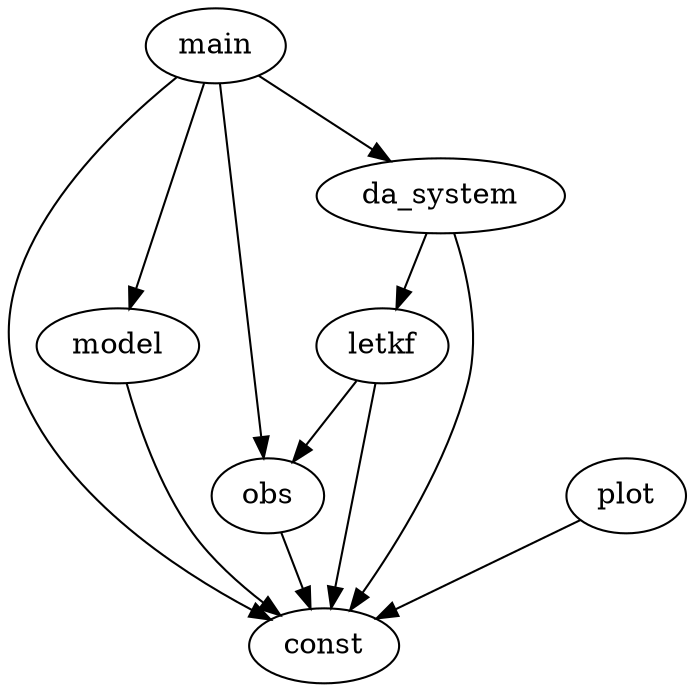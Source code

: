 digraph {
    letkf -> obs;
    letkf -> const;
    main -> const;
    main -> model;
    main -> da_system;
    main -> obs;
    model -> const;
    plot -> const;
    da_system -> const;
    da_system -> letkf;
    obs -> const;
}
